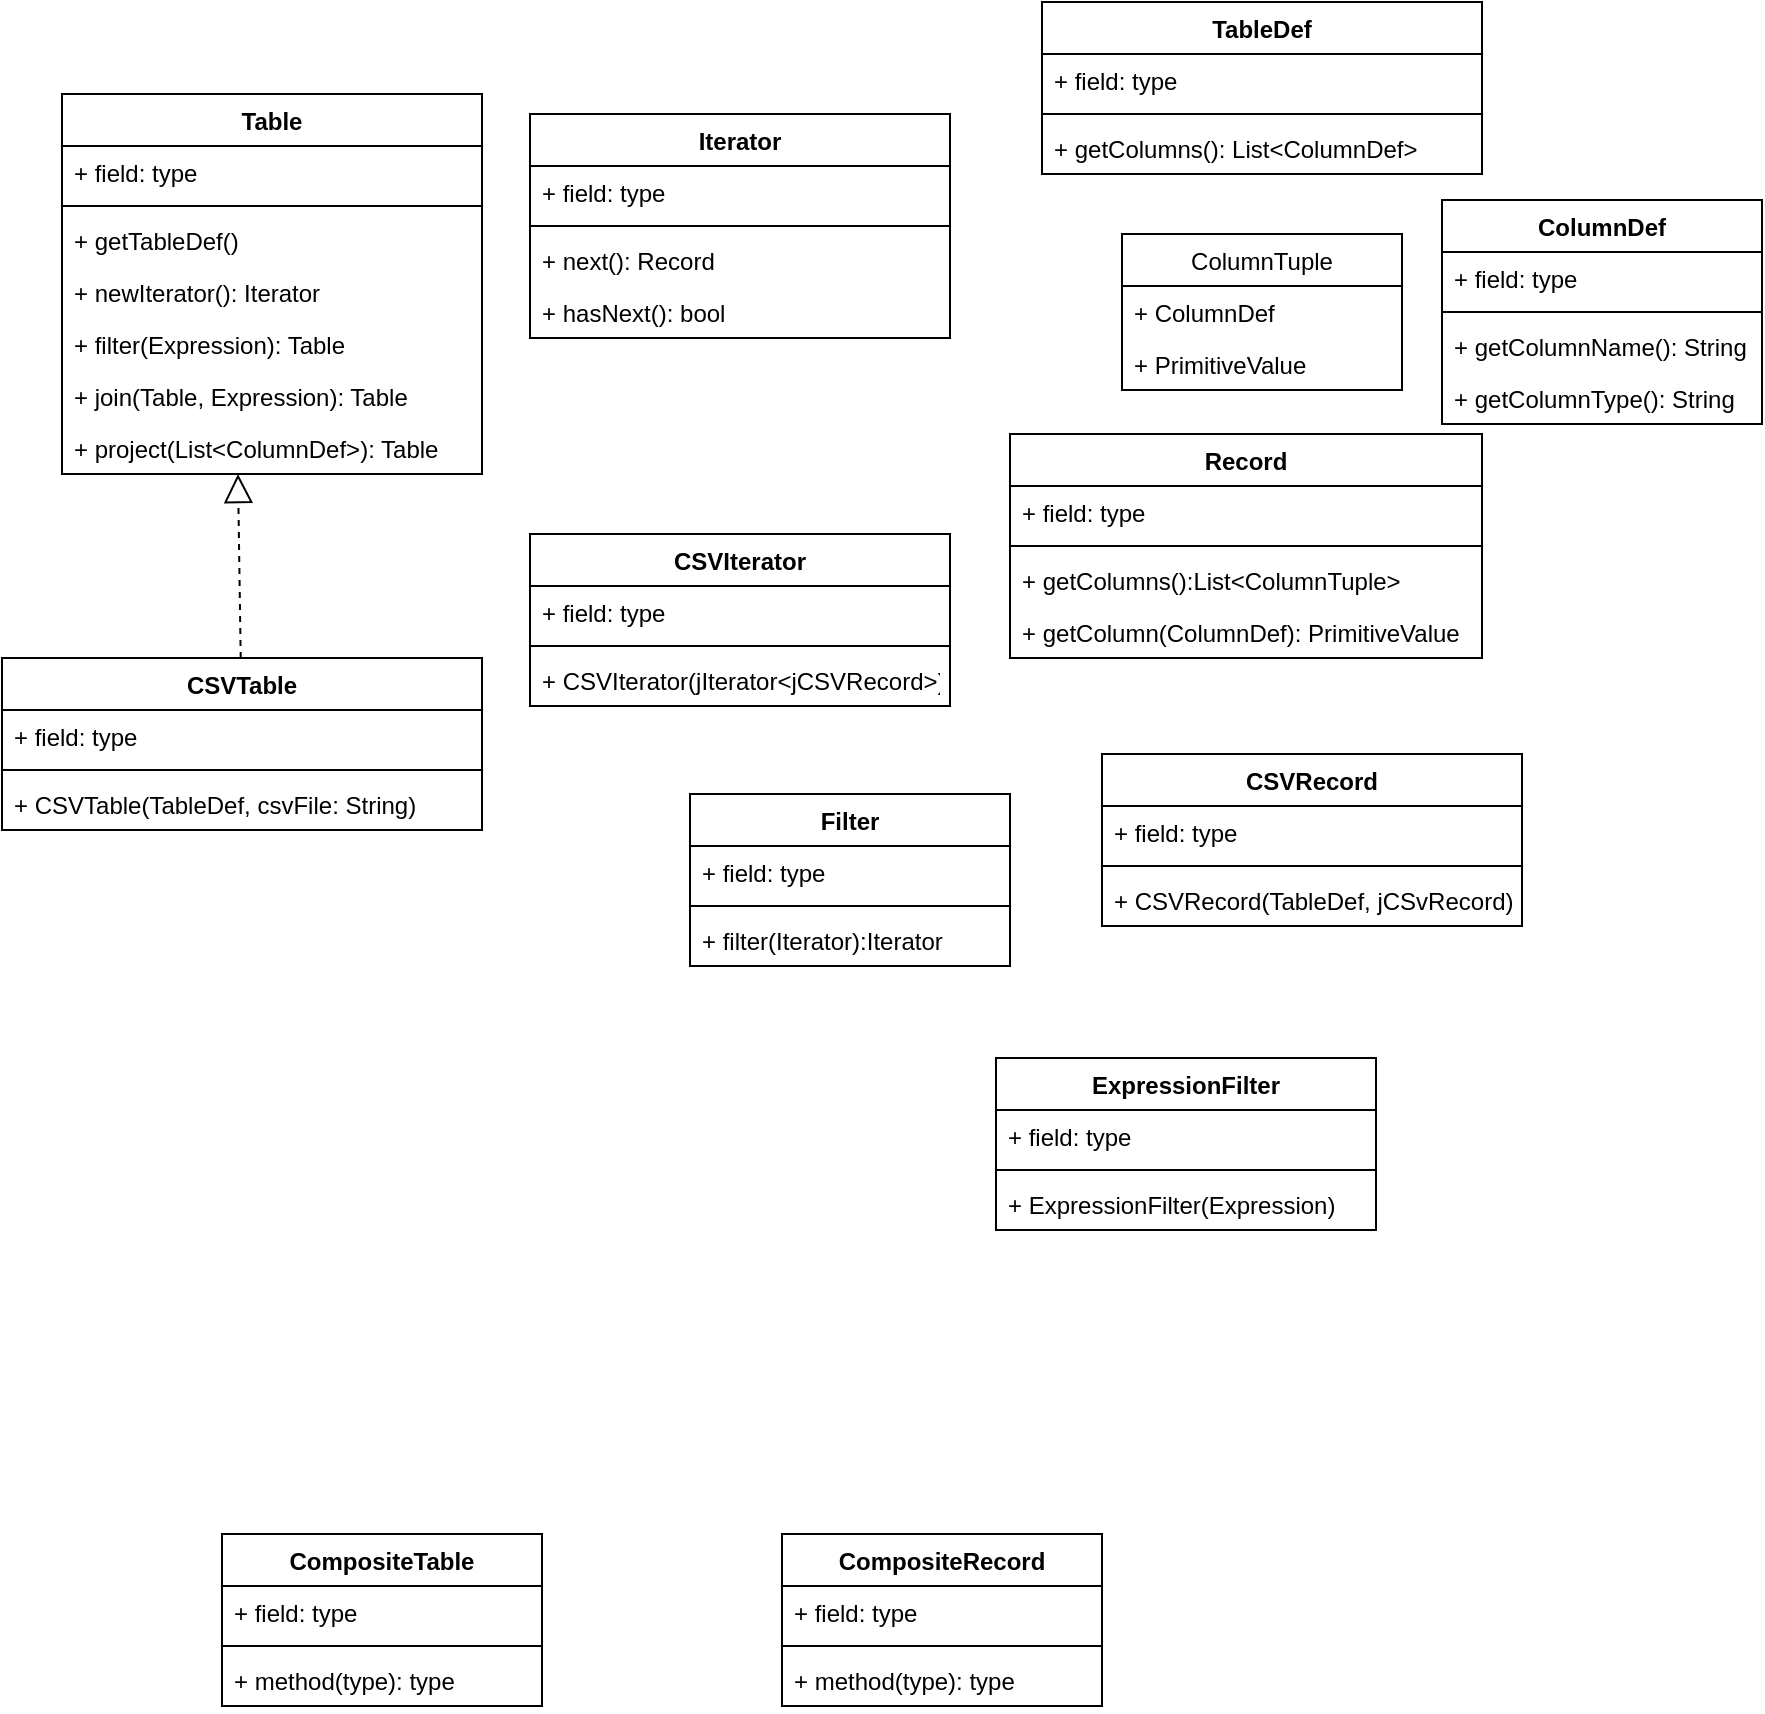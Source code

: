 <mxfile version="17.1.1" type="github">
  <diagram id="IfHT7InbET1iJ7ussgYV" name="Page-1">
    <mxGraphModel dx="2066" dy="1129" grid="1" gridSize="10" guides="1" tooltips="1" connect="1" arrows="1" fold="1" page="1" pageScale="1" pageWidth="827" pageHeight="1169" math="0" shadow="0">
      <root>
        <mxCell id="0" />
        <mxCell id="1" parent="0" />
        <mxCell id="2DvrqBAOLFMljCJ_e3_O-1" value="Table" style="swimlane;fontStyle=1;align=center;verticalAlign=top;childLayout=stackLayout;horizontal=1;startSize=26;horizontalStack=0;resizeParent=1;resizeParentMax=0;resizeLast=0;collapsible=1;marginBottom=0;" vertex="1" parent="1">
          <mxGeometry x="50" y="60" width="210" height="190" as="geometry" />
        </mxCell>
        <mxCell id="2DvrqBAOLFMljCJ_e3_O-2" value="+ field: type" style="text;strokeColor=none;fillColor=none;align=left;verticalAlign=top;spacingLeft=4;spacingRight=4;overflow=hidden;rotatable=0;points=[[0,0.5],[1,0.5]];portConstraint=eastwest;" vertex="1" parent="2DvrqBAOLFMljCJ_e3_O-1">
          <mxGeometry y="26" width="210" height="26" as="geometry" />
        </mxCell>
        <mxCell id="2DvrqBAOLFMljCJ_e3_O-3" value="" style="line;strokeWidth=1;fillColor=none;align=left;verticalAlign=middle;spacingTop=-1;spacingLeft=3;spacingRight=3;rotatable=0;labelPosition=right;points=[];portConstraint=eastwest;" vertex="1" parent="2DvrqBAOLFMljCJ_e3_O-1">
          <mxGeometry y="52" width="210" height="8" as="geometry" />
        </mxCell>
        <mxCell id="2DvrqBAOLFMljCJ_e3_O-5" value="+ getTableDef()" style="text;strokeColor=none;fillColor=none;align=left;verticalAlign=top;spacingLeft=4;spacingRight=4;overflow=hidden;rotatable=0;points=[[0,0.5],[1,0.5]];portConstraint=eastwest;" vertex="1" parent="2DvrqBAOLFMljCJ_e3_O-1">
          <mxGeometry y="60" width="210" height="26" as="geometry" />
        </mxCell>
        <mxCell id="2DvrqBAOLFMljCJ_e3_O-4" value="+ newIterator(): Iterator" style="text;strokeColor=none;fillColor=none;align=left;verticalAlign=top;spacingLeft=4;spacingRight=4;overflow=hidden;rotatable=0;points=[[0,0.5],[1,0.5]];portConstraint=eastwest;" vertex="1" parent="2DvrqBAOLFMljCJ_e3_O-1">
          <mxGeometry y="86" width="210" height="26" as="geometry" />
        </mxCell>
        <mxCell id="2DvrqBAOLFMljCJ_e3_O-34" value="+ filter(Expression): Table" style="text;strokeColor=none;fillColor=none;align=left;verticalAlign=top;spacingLeft=4;spacingRight=4;overflow=hidden;rotatable=0;points=[[0,0.5],[1,0.5]];portConstraint=eastwest;" vertex="1" parent="2DvrqBAOLFMljCJ_e3_O-1">
          <mxGeometry y="112" width="210" height="26" as="geometry" />
        </mxCell>
        <mxCell id="2DvrqBAOLFMljCJ_e3_O-35" value="+ join(Table, Expression): Table" style="text;strokeColor=none;fillColor=none;align=left;verticalAlign=top;spacingLeft=4;spacingRight=4;overflow=hidden;rotatable=0;points=[[0,0.5],[1,0.5]];portConstraint=eastwest;" vertex="1" parent="2DvrqBAOLFMljCJ_e3_O-1">
          <mxGeometry y="138" width="210" height="26" as="geometry" />
        </mxCell>
        <mxCell id="2DvrqBAOLFMljCJ_e3_O-36" value="+ project(List&lt;ColumnDef&gt;): Table" style="text;strokeColor=none;fillColor=none;align=left;verticalAlign=top;spacingLeft=4;spacingRight=4;overflow=hidden;rotatable=0;points=[[0,0.5],[1,0.5]];portConstraint=eastwest;" vertex="1" parent="2DvrqBAOLFMljCJ_e3_O-1">
          <mxGeometry y="164" width="210" height="26" as="geometry" />
        </mxCell>
        <mxCell id="2DvrqBAOLFMljCJ_e3_O-10" value="Iterator" style="swimlane;fontStyle=1;align=center;verticalAlign=top;childLayout=stackLayout;horizontal=1;startSize=26;horizontalStack=0;resizeParent=1;resizeParentMax=0;resizeLast=0;collapsible=1;marginBottom=0;" vertex="1" parent="1">
          <mxGeometry x="284" y="70" width="210" height="112" as="geometry" />
        </mxCell>
        <mxCell id="2DvrqBAOLFMljCJ_e3_O-11" value="+ field: type" style="text;strokeColor=none;fillColor=none;align=left;verticalAlign=top;spacingLeft=4;spacingRight=4;overflow=hidden;rotatable=0;points=[[0,0.5],[1,0.5]];portConstraint=eastwest;" vertex="1" parent="2DvrqBAOLFMljCJ_e3_O-10">
          <mxGeometry y="26" width="210" height="26" as="geometry" />
        </mxCell>
        <mxCell id="2DvrqBAOLFMljCJ_e3_O-12" value="" style="line;strokeWidth=1;fillColor=none;align=left;verticalAlign=middle;spacingTop=-1;spacingLeft=3;spacingRight=3;rotatable=0;labelPosition=right;points=[];portConstraint=eastwest;" vertex="1" parent="2DvrqBAOLFMljCJ_e3_O-10">
          <mxGeometry y="52" width="210" height="8" as="geometry" />
        </mxCell>
        <mxCell id="2DvrqBAOLFMljCJ_e3_O-40" value="+ next(): Record" style="text;strokeColor=none;fillColor=none;align=left;verticalAlign=top;spacingLeft=4;spacingRight=4;overflow=hidden;rotatable=0;points=[[0,0.5],[1,0.5]];portConstraint=eastwest;" vertex="1" parent="2DvrqBAOLFMljCJ_e3_O-10">
          <mxGeometry y="60" width="210" height="26" as="geometry" />
        </mxCell>
        <mxCell id="2DvrqBAOLFMljCJ_e3_O-41" value="+ hasNext(): bool" style="text;strokeColor=none;fillColor=none;align=left;verticalAlign=top;spacingLeft=4;spacingRight=4;overflow=hidden;rotatable=0;points=[[0,0.5],[1,0.5]];portConstraint=eastwest;" vertex="1" parent="2DvrqBAOLFMljCJ_e3_O-10">
          <mxGeometry y="86" width="210" height="26" as="geometry" />
        </mxCell>
        <mxCell id="2DvrqBAOLFMljCJ_e3_O-14" value="TableDef" style="swimlane;fontStyle=1;align=center;verticalAlign=top;childLayout=stackLayout;horizontal=1;startSize=26;horizontalStack=0;resizeParent=1;resizeParentMax=0;resizeLast=0;collapsible=1;marginBottom=0;" vertex="1" parent="1">
          <mxGeometry x="540" y="14" width="220" height="86" as="geometry" />
        </mxCell>
        <mxCell id="2DvrqBAOLFMljCJ_e3_O-15" value="+ field: type" style="text;strokeColor=none;fillColor=none;align=left;verticalAlign=top;spacingLeft=4;spacingRight=4;overflow=hidden;rotatable=0;points=[[0,0.5],[1,0.5]];portConstraint=eastwest;" vertex="1" parent="2DvrqBAOLFMljCJ_e3_O-14">
          <mxGeometry y="26" width="220" height="26" as="geometry" />
        </mxCell>
        <mxCell id="2DvrqBAOLFMljCJ_e3_O-16" value="" style="line;strokeWidth=1;fillColor=none;align=left;verticalAlign=middle;spacingTop=-1;spacingLeft=3;spacingRight=3;rotatable=0;labelPosition=right;points=[];portConstraint=eastwest;" vertex="1" parent="2DvrqBAOLFMljCJ_e3_O-14">
          <mxGeometry y="52" width="220" height="8" as="geometry" />
        </mxCell>
        <mxCell id="2DvrqBAOLFMljCJ_e3_O-17" value="+ getColumns(): List&lt;ColumnDef&gt;" style="text;strokeColor=none;fillColor=none;align=left;verticalAlign=top;spacingLeft=4;spacingRight=4;overflow=hidden;rotatable=0;points=[[0,0.5],[1,0.5]];portConstraint=eastwest;" vertex="1" parent="2DvrqBAOLFMljCJ_e3_O-14">
          <mxGeometry y="60" width="220" height="26" as="geometry" />
        </mxCell>
        <mxCell id="2DvrqBAOLFMljCJ_e3_O-18" value="ColumnDef" style="swimlane;fontStyle=1;align=center;verticalAlign=top;childLayout=stackLayout;horizontal=1;startSize=26;horizontalStack=0;resizeParent=1;resizeParentMax=0;resizeLast=0;collapsible=1;marginBottom=0;" vertex="1" parent="1">
          <mxGeometry x="740" y="113" width="160" height="112" as="geometry" />
        </mxCell>
        <mxCell id="2DvrqBAOLFMljCJ_e3_O-19" value="+ field: type" style="text;strokeColor=none;fillColor=none;align=left;verticalAlign=top;spacingLeft=4;spacingRight=4;overflow=hidden;rotatable=0;points=[[0,0.5],[1,0.5]];portConstraint=eastwest;" vertex="1" parent="2DvrqBAOLFMljCJ_e3_O-18">
          <mxGeometry y="26" width="160" height="26" as="geometry" />
        </mxCell>
        <mxCell id="2DvrqBAOLFMljCJ_e3_O-20" value="" style="line;strokeWidth=1;fillColor=none;align=left;verticalAlign=middle;spacingTop=-1;spacingLeft=3;spacingRight=3;rotatable=0;labelPosition=right;points=[];portConstraint=eastwest;" vertex="1" parent="2DvrqBAOLFMljCJ_e3_O-18">
          <mxGeometry y="52" width="160" height="8" as="geometry" />
        </mxCell>
        <mxCell id="2DvrqBAOLFMljCJ_e3_O-21" value="+ getColumnName(): String" style="text;strokeColor=none;fillColor=none;align=left;verticalAlign=top;spacingLeft=4;spacingRight=4;overflow=hidden;rotatable=0;points=[[0,0.5],[1,0.5]];portConstraint=eastwest;" vertex="1" parent="2DvrqBAOLFMljCJ_e3_O-18">
          <mxGeometry y="60" width="160" height="26" as="geometry" />
        </mxCell>
        <mxCell id="2DvrqBAOLFMljCJ_e3_O-39" value="+ getColumnType(): String" style="text;strokeColor=none;fillColor=none;align=left;verticalAlign=top;spacingLeft=4;spacingRight=4;overflow=hidden;rotatable=0;points=[[0,0.5],[1,0.5]];portConstraint=eastwest;" vertex="1" parent="2DvrqBAOLFMljCJ_e3_O-18">
          <mxGeometry y="86" width="160" height="26" as="geometry" />
        </mxCell>
        <mxCell id="2DvrqBAOLFMljCJ_e3_O-22" value="Record" style="swimlane;fontStyle=1;align=center;verticalAlign=top;childLayout=stackLayout;horizontal=1;startSize=26;horizontalStack=0;resizeParent=1;resizeParentMax=0;resizeLast=0;collapsible=1;marginBottom=0;" vertex="1" parent="1">
          <mxGeometry x="524" y="230" width="236" height="112" as="geometry" />
        </mxCell>
        <mxCell id="2DvrqBAOLFMljCJ_e3_O-23" value="+ field: type" style="text;strokeColor=none;fillColor=none;align=left;verticalAlign=top;spacingLeft=4;spacingRight=4;overflow=hidden;rotatable=0;points=[[0,0.5],[1,0.5]];portConstraint=eastwest;" vertex="1" parent="2DvrqBAOLFMljCJ_e3_O-22">
          <mxGeometry y="26" width="236" height="26" as="geometry" />
        </mxCell>
        <mxCell id="2DvrqBAOLFMljCJ_e3_O-24" value="" style="line;strokeWidth=1;fillColor=none;align=left;verticalAlign=middle;spacingTop=-1;spacingLeft=3;spacingRight=3;rotatable=0;labelPosition=right;points=[];portConstraint=eastwest;" vertex="1" parent="2DvrqBAOLFMljCJ_e3_O-22">
          <mxGeometry y="52" width="236" height="8" as="geometry" />
        </mxCell>
        <mxCell id="2DvrqBAOLFMljCJ_e3_O-25" value="+ getColumns():List&lt;ColumnTuple&gt;" style="text;strokeColor=none;fillColor=none;align=left;verticalAlign=top;spacingLeft=4;spacingRight=4;overflow=hidden;rotatable=0;points=[[0,0.5],[1,0.5]];portConstraint=eastwest;" vertex="1" parent="2DvrqBAOLFMljCJ_e3_O-22">
          <mxGeometry y="60" width="236" height="26" as="geometry" />
        </mxCell>
        <mxCell id="2DvrqBAOLFMljCJ_e3_O-37" value="+ getColumn(ColumnDef): PrimitiveValue" style="text;strokeColor=none;fillColor=none;align=left;verticalAlign=top;spacingLeft=4;spacingRight=4;overflow=hidden;rotatable=0;points=[[0,0.5],[1,0.5]];portConstraint=eastwest;" vertex="1" parent="2DvrqBAOLFMljCJ_e3_O-22">
          <mxGeometry y="86" width="236" height="26" as="geometry" />
        </mxCell>
        <mxCell id="2DvrqBAOLFMljCJ_e3_O-26" value="ColumnTuple" style="swimlane;fontStyle=0;childLayout=stackLayout;horizontal=1;startSize=26;fillColor=none;horizontalStack=0;resizeParent=1;resizeParentMax=0;resizeLast=0;collapsible=1;marginBottom=0;" vertex="1" parent="1">
          <mxGeometry x="580" y="130" width="140" height="78" as="geometry" />
        </mxCell>
        <mxCell id="2DvrqBAOLFMljCJ_e3_O-27" value="+ ColumnDef" style="text;strokeColor=none;fillColor=none;align=left;verticalAlign=top;spacingLeft=4;spacingRight=4;overflow=hidden;rotatable=0;points=[[0,0.5],[1,0.5]];portConstraint=eastwest;" vertex="1" parent="2DvrqBAOLFMljCJ_e3_O-26">
          <mxGeometry y="26" width="140" height="26" as="geometry" />
        </mxCell>
        <mxCell id="2DvrqBAOLFMljCJ_e3_O-28" value="+ PrimitiveValue" style="text;strokeColor=none;fillColor=none;align=left;verticalAlign=top;spacingLeft=4;spacingRight=4;overflow=hidden;rotatable=0;points=[[0,0.5],[1,0.5]];portConstraint=eastwest;" vertex="1" parent="2DvrqBAOLFMljCJ_e3_O-26">
          <mxGeometry y="52" width="140" height="26" as="geometry" />
        </mxCell>
        <mxCell id="2DvrqBAOLFMljCJ_e3_O-30" value="Filter" style="swimlane;fontStyle=1;align=center;verticalAlign=top;childLayout=stackLayout;horizontal=1;startSize=26;horizontalStack=0;resizeParent=1;resizeParentMax=0;resizeLast=0;collapsible=1;marginBottom=0;" vertex="1" parent="1">
          <mxGeometry x="364" y="410" width="160" height="86" as="geometry" />
        </mxCell>
        <mxCell id="2DvrqBAOLFMljCJ_e3_O-31" value="+ field: type" style="text;strokeColor=none;fillColor=none;align=left;verticalAlign=top;spacingLeft=4;spacingRight=4;overflow=hidden;rotatable=0;points=[[0,0.5],[1,0.5]];portConstraint=eastwest;" vertex="1" parent="2DvrqBAOLFMljCJ_e3_O-30">
          <mxGeometry y="26" width="160" height="26" as="geometry" />
        </mxCell>
        <mxCell id="2DvrqBAOLFMljCJ_e3_O-32" value="" style="line;strokeWidth=1;fillColor=none;align=left;verticalAlign=middle;spacingTop=-1;spacingLeft=3;spacingRight=3;rotatable=0;labelPosition=right;points=[];portConstraint=eastwest;" vertex="1" parent="2DvrqBAOLFMljCJ_e3_O-30">
          <mxGeometry y="52" width="160" height="8" as="geometry" />
        </mxCell>
        <mxCell id="2DvrqBAOLFMljCJ_e3_O-33" value="+ filter(Iterator):Iterator" style="text;strokeColor=none;fillColor=none;align=left;verticalAlign=top;spacingLeft=4;spacingRight=4;overflow=hidden;rotatable=0;points=[[0,0.5],[1,0.5]];portConstraint=eastwest;" vertex="1" parent="2DvrqBAOLFMljCJ_e3_O-30">
          <mxGeometry y="60" width="160" height="26" as="geometry" />
        </mxCell>
        <mxCell id="2DvrqBAOLFMljCJ_e3_O-42" value="CSVTable" style="swimlane;fontStyle=1;align=center;verticalAlign=top;childLayout=stackLayout;horizontal=1;startSize=26;horizontalStack=0;resizeParent=1;resizeParentMax=0;resizeLast=0;collapsible=1;marginBottom=0;" vertex="1" parent="1">
          <mxGeometry x="20" y="342" width="240" height="86" as="geometry" />
        </mxCell>
        <mxCell id="2DvrqBAOLFMljCJ_e3_O-43" value="+ field: type" style="text;strokeColor=none;fillColor=none;align=left;verticalAlign=top;spacingLeft=4;spacingRight=4;overflow=hidden;rotatable=0;points=[[0,0.5],[1,0.5]];portConstraint=eastwest;" vertex="1" parent="2DvrqBAOLFMljCJ_e3_O-42">
          <mxGeometry y="26" width="240" height="26" as="geometry" />
        </mxCell>
        <mxCell id="2DvrqBAOLFMljCJ_e3_O-44" value="" style="line;strokeWidth=1;fillColor=none;align=left;verticalAlign=middle;spacingTop=-1;spacingLeft=3;spacingRight=3;rotatable=0;labelPosition=right;points=[];portConstraint=eastwest;" vertex="1" parent="2DvrqBAOLFMljCJ_e3_O-42">
          <mxGeometry y="52" width="240" height="8" as="geometry" />
        </mxCell>
        <mxCell id="2DvrqBAOLFMljCJ_e3_O-45" value="+ CSVTable(TableDef, csvFile: String)" style="text;strokeColor=none;fillColor=none;align=left;verticalAlign=top;spacingLeft=4;spacingRight=4;overflow=hidden;rotatable=0;points=[[0,0.5],[1,0.5]];portConstraint=eastwest;" vertex="1" parent="2DvrqBAOLFMljCJ_e3_O-42">
          <mxGeometry y="60" width="240" height="26" as="geometry" />
        </mxCell>
        <mxCell id="2DvrqBAOLFMljCJ_e3_O-47" value="" style="endArrow=block;dashed=1;endFill=0;endSize=12;html=1;rounded=0;entryX=0.419;entryY=1;entryDx=0;entryDy=0;entryPerimeter=0;" edge="1" parent="1" source="2DvrqBAOLFMljCJ_e3_O-42" target="2DvrqBAOLFMljCJ_e3_O-36">
          <mxGeometry width="160" relative="1" as="geometry">
            <mxPoint x="120" y="330" as="sourcePoint" />
            <mxPoint x="140" y="290" as="targetPoint" />
          </mxGeometry>
        </mxCell>
        <mxCell id="2DvrqBAOLFMljCJ_e3_O-48" value="CSVIterator" style="swimlane;fontStyle=1;align=center;verticalAlign=top;childLayout=stackLayout;horizontal=1;startSize=26;horizontalStack=0;resizeParent=1;resizeParentMax=0;resizeLast=0;collapsible=1;marginBottom=0;" vertex="1" parent="1">
          <mxGeometry x="284" y="280" width="210" height="86" as="geometry" />
        </mxCell>
        <mxCell id="2DvrqBAOLFMljCJ_e3_O-49" value="+ field: type" style="text;strokeColor=none;fillColor=none;align=left;verticalAlign=top;spacingLeft=4;spacingRight=4;overflow=hidden;rotatable=0;points=[[0,0.5],[1,0.5]];portConstraint=eastwest;" vertex="1" parent="2DvrqBAOLFMljCJ_e3_O-48">
          <mxGeometry y="26" width="210" height="26" as="geometry" />
        </mxCell>
        <mxCell id="2DvrqBAOLFMljCJ_e3_O-50" value="" style="line;strokeWidth=1;fillColor=none;align=left;verticalAlign=middle;spacingTop=-1;spacingLeft=3;spacingRight=3;rotatable=0;labelPosition=right;points=[];portConstraint=eastwest;" vertex="1" parent="2DvrqBAOLFMljCJ_e3_O-48">
          <mxGeometry y="52" width="210" height="8" as="geometry" />
        </mxCell>
        <mxCell id="2DvrqBAOLFMljCJ_e3_O-51" value="+ CSVIterator(jIterator&lt;jCSVRecord&gt;)" style="text;strokeColor=none;fillColor=none;align=left;verticalAlign=top;spacingLeft=4;spacingRight=4;overflow=hidden;rotatable=0;points=[[0,0.5],[1,0.5]];portConstraint=eastwest;" vertex="1" parent="2DvrqBAOLFMljCJ_e3_O-48">
          <mxGeometry y="60" width="210" height="26" as="geometry" />
        </mxCell>
        <mxCell id="2DvrqBAOLFMljCJ_e3_O-54" value="ExpressionFilter" style="swimlane;fontStyle=1;align=center;verticalAlign=top;childLayout=stackLayout;horizontal=1;startSize=26;horizontalStack=0;resizeParent=1;resizeParentMax=0;resizeLast=0;collapsible=1;marginBottom=0;" vertex="1" parent="1">
          <mxGeometry x="517" y="542" width="190" height="86" as="geometry" />
        </mxCell>
        <mxCell id="2DvrqBAOLFMljCJ_e3_O-55" value="+ field: type" style="text;strokeColor=none;fillColor=none;align=left;verticalAlign=top;spacingLeft=4;spacingRight=4;overflow=hidden;rotatable=0;points=[[0,0.5],[1,0.5]];portConstraint=eastwest;" vertex="1" parent="2DvrqBAOLFMljCJ_e3_O-54">
          <mxGeometry y="26" width="190" height="26" as="geometry" />
        </mxCell>
        <mxCell id="2DvrqBAOLFMljCJ_e3_O-56" value="" style="line;strokeWidth=1;fillColor=none;align=left;verticalAlign=middle;spacingTop=-1;spacingLeft=3;spacingRight=3;rotatable=0;labelPosition=right;points=[];portConstraint=eastwest;" vertex="1" parent="2DvrqBAOLFMljCJ_e3_O-54">
          <mxGeometry y="52" width="190" height="8" as="geometry" />
        </mxCell>
        <mxCell id="2DvrqBAOLFMljCJ_e3_O-57" value="+ ExpressionFilter(Expression)" style="text;strokeColor=none;fillColor=none;align=left;verticalAlign=top;spacingLeft=4;spacingRight=4;overflow=hidden;rotatable=0;points=[[0,0.5],[1,0.5]];portConstraint=eastwest;" vertex="1" parent="2DvrqBAOLFMljCJ_e3_O-54">
          <mxGeometry y="60" width="190" height="26" as="geometry" />
        </mxCell>
        <mxCell id="2DvrqBAOLFMljCJ_e3_O-60" value="CSVRecord" style="swimlane;fontStyle=1;align=center;verticalAlign=top;childLayout=stackLayout;horizontal=1;startSize=26;horizontalStack=0;resizeParent=1;resizeParentMax=0;resizeLast=0;collapsible=1;marginBottom=0;" vertex="1" parent="1">
          <mxGeometry x="570" y="390" width="210" height="86" as="geometry" />
        </mxCell>
        <mxCell id="2DvrqBAOLFMljCJ_e3_O-61" value="+ field: type" style="text;strokeColor=none;fillColor=none;align=left;verticalAlign=top;spacingLeft=4;spacingRight=4;overflow=hidden;rotatable=0;points=[[0,0.5],[1,0.5]];portConstraint=eastwest;" vertex="1" parent="2DvrqBAOLFMljCJ_e3_O-60">
          <mxGeometry y="26" width="210" height="26" as="geometry" />
        </mxCell>
        <mxCell id="2DvrqBAOLFMljCJ_e3_O-62" value="" style="line;strokeWidth=1;fillColor=none;align=left;verticalAlign=middle;spacingTop=-1;spacingLeft=3;spacingRight=3;rotatable=0;labelPosition=right;points=[];portConstraint=eastwest;" vertex="1" parent="2DvrqBAOLFMljCJ_e3_O-60">
          <mxGeometry y="52" width="210" height="8" as="geometry" />
        </mxCell>
        <mxCell id="2DvrqBAOLFMljCJ_e3_O-63" value="+ CSVRecord(TableDef, jCSvRecord)" style="text;strokeColor=none;fillColor=none;align=left;verticalAlign=top;spacingLeft=4;spacingRight=4;overflow=hidden;rotatable=0;points=[[0,0.5],[1,0.5]];portConstraint=eastwest;" vertex="1" parent="2DvrqBAOLFMljCJ_e3_O-60">
          <mxGeometry y="60" width="210" height="26" as="geometry" />
        </mxCell>
        <mxCell id="2DvrqBAOLFMljCJ_e3_O-64" value="CompositeTable" style="swimlane;fontStyle=1;align=center;verticalAlign=top;childLayout=stackLayout;horizontal=1;startSize=26;horizontalStack=0;resizeParent=1;resizeParentMax=0;resizeLast=0;collapsible=1;marginBottom=0;" vertex="1" parent="1">
          <mxGeometry x="130" y="780" width="160" height="86" as="geometry" />
        </mxCell>
        <mxCell id="2DvrqBAOLFMljCJ_e3_O-65" value="+ field: type" style="text;strokeColor=none;fillColor=none;align=left;verticalAlign=top;spacingLeft=4;spacingRight=4;overflow=hidden;rotatable=0;points=[[0,0.5],[1,0.5]];portConstraint=eastwest;" vertex="1" parent="2DvrqBAOLFMljCJ_e3_O-64">
          <mxGeometry y="26" width="160" height="26" as="geometry" />
        </mxCell>
        <mxCell id="2DvrqBAOLFMljCJ_e3_O-66" value="" style="line;strokeWidth=1;fillColor=none;align=left;verticalAlign=middle;spacingTop=-1;spacingLeft=3;spacingRight=3;rotatable=0;labelPosition=right;points=[];portConstraint=eastwest;" vertex="1" parent="2DvrqBAOLFMljCJ_e3_O-64">
          <mxGeometry y="52" width="160" height="8" as="geometry" />
        </mxCell>
        <mxCell id="2DvrqBAOLFMljCJ_e3_O-67" value="+ method(type): type" style="text;strokeColor=none;fillColor=none;align=left;verticalAlign=top;spacingLeft=4;spacingRight=4;overflow=hidden;rotatable=0;points=[[0,0.5],[1,0.5]];portConstraint=eastwest;" vertex="1" parent="2DvrqBAOLFMljCJ_e3_O-64">
          <mxGeometry y="60" width="160" height="26" as="geometry" />
        </mxCell>
        <mxCell id="2DvrqBAOLFMljCJ_e3_O-68" value="CompositeRecord" style="swimlane;fontStyle=1;align=center;verticalAlign=top;childLayout=stackLayout;horizontal=1;startSize=26;horizontalStack=0;resizeParent=1;resizeParentMax=0;resizeLast=0;collapsible=1;marginBottom=0;" vertex="1" parent="1">
          <mxGeometry x="410" y="780" width="160" height="86" as="geometry" />
        </mxCell>
        <mxCell id="2DvrqBAOLFMljCJ_e3_O-69" value="+ field: type" style="text;strokeColor=none;fillColor=none;align=left;verticalAlign=top;spacingLeft=4;spacingRight=4;overflow=hidden;rotatable=0;points=[[0,0.5],[1,0.5]];portConstraint=eastwest;" vertex="1" parent="2DvrqBAOLFMljCJ_e3_O-68">
          <mxGeometry y="26" width="160" height="26" as="geometry" />
        </mxCell>
        <mxCell id="2DvrqBAOLFMljCJ_e3_O-70" value="" style="line;strokeWidth=1;fillColor=none;align=left;verticalAlign=middle;spacingTop=-1;spacingLeft=3;spacingRight=3;rotatable=0;labelPosition=right;points=[];portConstraint=eastwest;" vertex="1" parent="2DvrqBAOLFMljCJ_e3_O-68">
          <mxGeometry y="52" width="160" height="8" as="geometry" />
        </mxCell>
        <mxCell id="2DvrqBAOLFMljCJ_e3_O-71" value="+ method(type): type" style="text;strokeColor=none;fillColor=none;align=left;verticalAlign=top;spacingLeft=4;spacingRight=4;overflow=hidden;rotatable=0;points=[[0,0.5],[1,0.5]];portConstraint=eastwest;" vertex="1" parent="2DvrqBAOLFMljCJ_e3_O-68">
          <mxGeometry y="60" width="160" height="26" as="geometry" />
        </mxCell>
      </root>
    </mxGraphModel>
  </diagram>
</mxfile>
